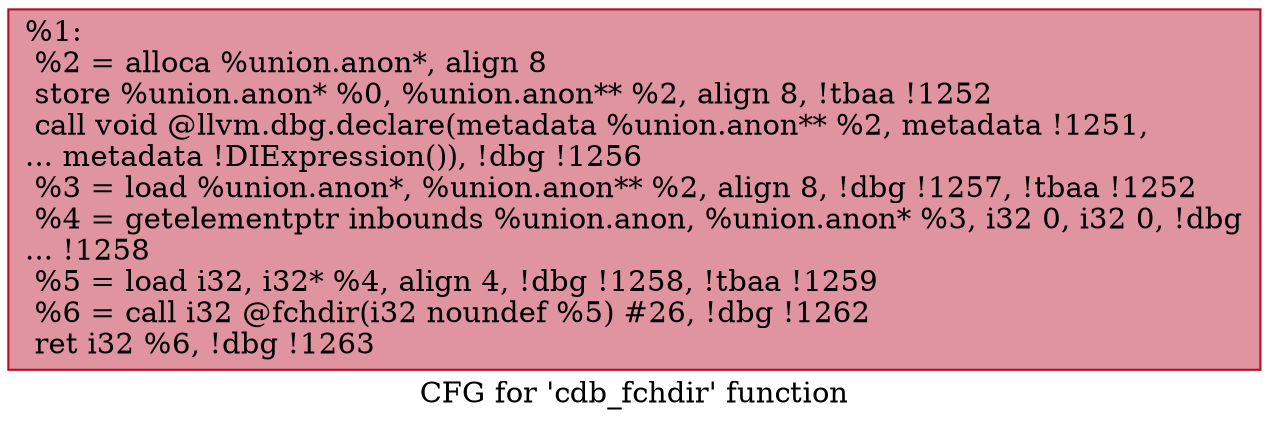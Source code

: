 digraph "CFG for 'cdb_fchdir' function" {
	label="CFG for 'cdb_fchdir' function";

	Node0x1442590 [shape=record,color="#b70d28ff", style=filled, fillcolor="#b70d2870",label="{%1:\l  %2 = alloca %union.anon*, align 8\l  store %union.anon* %0, %union.anon** %2, align 8, !tbaa !1252\l  call void @llvm.dbg.declare(metadata %union.anon** %2, metadata !1251,\l... metadata !DIExpression()), !dbg !1256\l  %3 = load %union.anon*, %union.anon** %2, align 8, !dbg !1257, !tbaa !1252\l  %4 = getelementptr inbounds %union.anon, %union.anon* %3, i32 0, i32 0, !dbg\l... !1258\l  %5 = load i32, i32* %4, align 4, !dbg !1258, !tbaa !1259\l  %6 = call i32 @fchdir(i32 noundef %5) #26, !dbg !1262\l  ret i32 %6, !dbg !1263\l}"];
}
